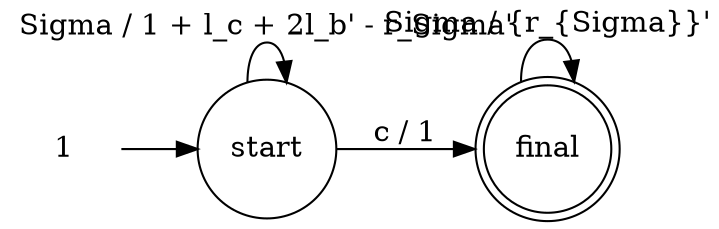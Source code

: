 digraph Automaton {rankdir = LR;
initial [shape=plaintext,label="1"];
initial -> start;
start [shape=circle,label="start"];
start -> start [label="\Sigma / 1 + l_c + 2l_b' - r_\Sigma'"]
start -> final [label="c / 1"]
final [shape=doublecircle,label="final"];
final -> final [label="\Sigma / {r_{\Sigma}}'"]
}
